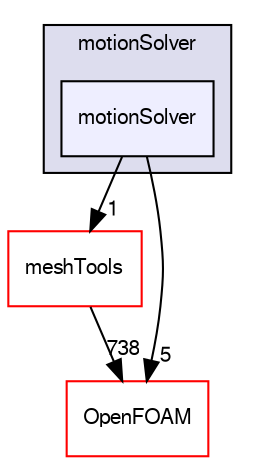 digraph "src/dynamicMesh/motionSolver/motionSolver" {
  bgcolor=transparent;
  compound=true
  node [ fontsize="10", fontname="FreeSans"];
  edge [ labelfontsize="10", labelfontname="FreeSans"];
  subgraph clusterdir_446a443da47a2629470e9632529ef328 {
    graph [ bgcolor="#ddddee", pencolor="black", label="motionSolver" fontname="FreeSans", fontsize="10", URL="dir_446a443da47a2629470e9632529ef328.html"]
  dir_e9622da07bfd0d0e2e8121979818ebff [shape=box, label="motionSolver", style="filled", fillcolor="#eeeeff", pencolor="black", URL="dir_e9622da07bfd0d0e2e8121979818ebff.html"];
  }
  dir_ae30ad0bef50cf391b24c614251bb9fd [shape=box label="meshTools" color="red" URL="dir_ae30ad0bef50cf391b24c614251bb9fd.html"];
  dir_c5473ff19b20e6ec4dfe5c310b3778a8 [shape=box label="OpenFOAM" color="red" URL="dir_c5473ff19b20e6ec4dfe5c310b3778a8.html"];
  dir_ae30ad0bef50cf391b24c614251bb9fd->dir_c5473ff19b20e6ec4dfe5c310b3778a8 [headlabel="738", labeldistance=1.5 headhref="dir_001586_001732.html"];
  dir_e9622da07bfd0d0e2e8121979818ebff->dir_ae30ad0bef50cf391b24c614251bb9fd [headlabel="1", labeldistance=1.5 headhref="dir_000692_001586.html"];
  dir_e9622da07bfd0d0e2e8121979818ebff->dir_c5473ff19b20e6ec4dfe5c310b3778a8 [headlabel="5", labeldistance=1.5 headhref="dir_000692_001732.html"];
}
